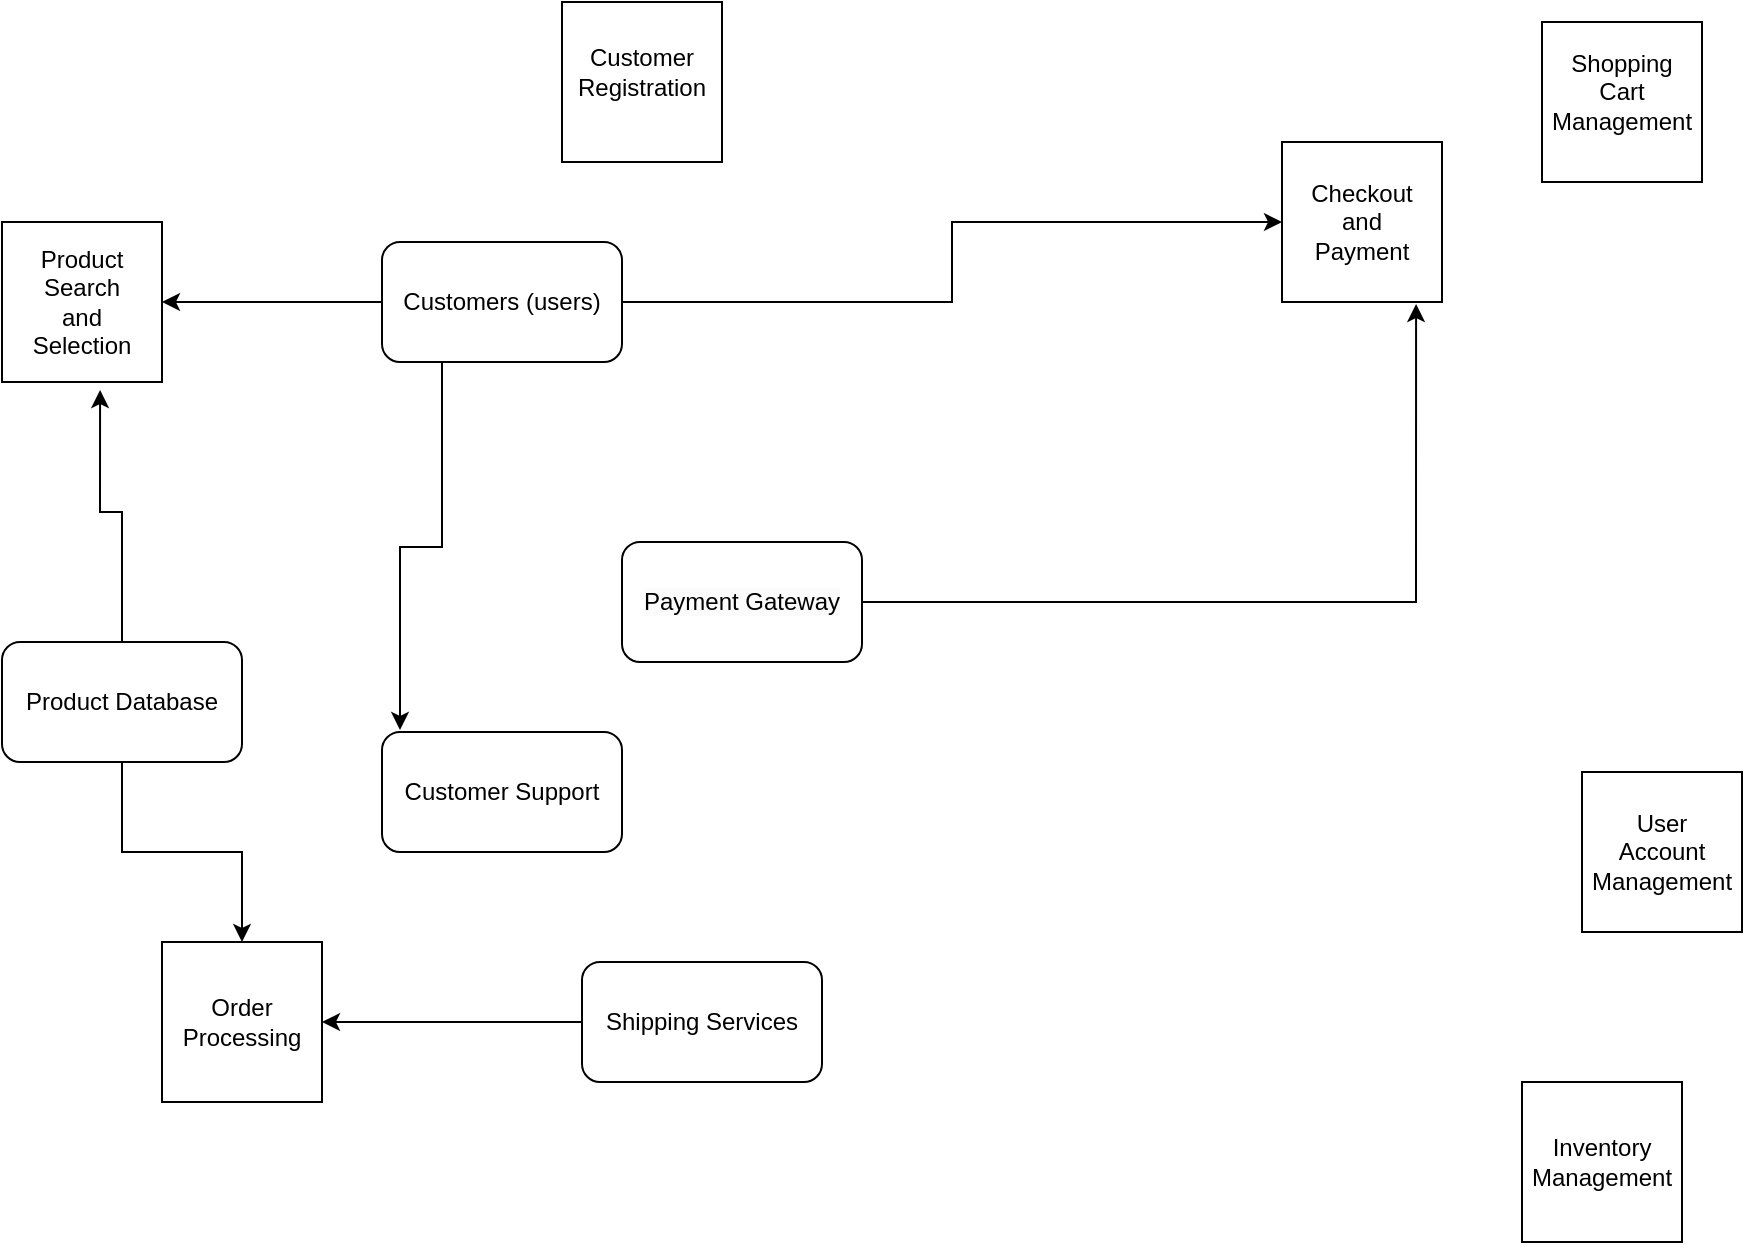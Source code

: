 <mxfile version="22.0.4" type="github">
  <diagram name="Page-1" id="5d7acffa-a066-3a61-03fe-96351882024d">
    <mxGraphModel dx="1980" dy="462" grid="1" gridSize="10" guides="1" tooltips="1" connect="1" arrows="1" fold="1" page="1" pageScale="1" pageWidth="1100" pageHeight="850" background="#ffffff" math="0" shadow="0">
      <root>
        <mxCell id="0" />
        <mxCell id="1" parent="0" />
        <mxCell id="1xyslzgkCpMe2rgCqbMj-1" value="" style="whiteSpace=wrap;html=1;aspect=fixed;" vertex="1" parent="1">
          <mxGeometry x="180" width="80" height="80" as="geometry" />
        </mxCell>
        <mxCell id="1xyslzgkCpMe2rgCqbMj-2" value="" style="whiteSpace=wrap;html=1;aspect=fixed;" vertex="1" parent="1">
          <mxGeometry x="690" y="385" width="80" height="80" as="geometry" />
        </mxCell>
        <mxCell id="1xyslzgkCpMe2rgCqbMj-3" value="" style="whiteSpace=wrap;html=1;aspect=fixed;" vertex="1" parent="1">
          <mxGeometry x="-20" y="470" width="80" height="80" as="geometry" />
        </mxCell>
        <mxCell id="1xyslzgkCpMe2rgCqbMj-4" value="" style="whiteSpace=wrap;html=1;aspect=fixed;" vertex="1" parent="1">
          <mxGeometry x="-100" y="110" width="80" height="80" as="geometry" />
        </mxCell>
        <mxCell id="1xyslzgkCpMe2rgCqbMj-5" value="" style="whiteSpace=wrap;html=1;aspect=fixed;" vertex="1" parent="1">
          <mxGeometry x="660" y="540" width="80" height="80" as="geometry" />
        </mxCell>
        <mxCell id="1xyslzgkCpMe2rgCqbMj-6" value="" style="whiteSpace=wrap;html=1;aspect=fixed;" vertex="1" parent="1">
          <mxGeometry x="670" y="10" width="80" height="80" as="geometry" />
        </mxCell>
        <mxCell id="1xyslzgkCpMe2rgCqbMj-7" value="" style="whiteSpace=wrap;html=1;aspect=fixed;" vertex="1" parent="1">
          <mxGeometry x="540" y="70" width="80" height="80" as="geometry" />
        </mxCell>
        <mxCell id="1xyslzgkCpMe2rgCqbMj-8" value="&lt;span style=&quot;color: rgb(0, 0, 0); font-family: Helvetica; font-size: 12px; font-style: normal; font-variant-ligatures: normal; font-variant-caps: normal; font-weight: 400; letter-spacing: normal; orphans: 2; text-align: center; text-indent: 0px; text-transform: none; widows: 2; word-spacing: 0px; -webkit-text-stroke-width: 0px; background-color: rgb(251, 251, 251); text-decoration-thickness: initial; text-decoration-style: initial; text-decoration-color: initial; float: none; display: inline !important;&quot;&gt;Payment Gateway&lt;/span&gt;" style="rounded=1;whiteSpace=wrap;html=1;" vertex="1" parent="1">
          <mxGeometry x="210" y="270" width="120" height="60" as="geometry" />
        </mxCell>
        <mxCell id="1xyslzgkCpMe2rgCqbMj-23" style="edgeStyle=orthogonalEdgeStyle;rounded=0;orthogonalLoop=1;jettySize=auto;html=1;entryX=1;entryY=0.5;entryDx=0;entryDy=0;" edge="1" parent="1" source="1xyslzgkCpMe2rgCqbMj-9" target="1xyslzgkCpMe2rgCqbMj-4">
          <mxGeometry relative="1" as="geometry" />
        </mxCell>
        <mxCell id="1xyslzgkCpMe2rgCqbMj-24" style="edgeStyle=orthogonalEdgeStyle;rounded=0;orthogonalLoop=1;jettySize=auto;html=1;entryX=0;entryY=0.5;entryDx=0;entryDy=0;" edge="1" parent="1" source="1xyslzgkCpMe2rgCqbMj-9" target="1xyslzgkCpMe2rgCqbMj-7">
          <mxGeometry relative="1" as="geometry" />
        </mxCell>
        <mxCell id="1xyslzgkCpMe2rgCqbMj-9" value="Customers (users)" style="rounded=1;whiteSpace=wrap;html=1;" vertex="1" parent="1">
          <mxGeometry x="90" y="120" width="120" height="60" as="geometry" />
        </mxCell>
        <mxCell id="1xyslzgkCpMe2rgCqbMj-10" value="Customer Support" style="rounded=1;whiteSpace=wrap;html=1;" vertex="1" parent="1">
          <mxGeometry x="90" y="365" width="120" height="60" as="geometry" />
        </mxCell>
        <mxCell id="1xyslzgkCpMe2rgCqbMj-35" style="edgeStyle=orthogonalEdgeStyle;rounded=0;orthogonalLoop=1;jettySize=auto;html=1;" edge="1" parent="1" source="1xyslzgkCpMe2rgCqbMj-11" target="1xyslzgkCpMe2rgCqbMj-3">
          <mxGeometry relative="1" as="geometry" />
        </mxCell>
        <mxCell id="1xyslzgkCpMe2rgCqbMj-11" value="Product Database" style="rounded=1;whiteSpace=wrap;html=1;" vertex="1" parent="1">
          <mxGeometry x="-100" y="320" width="120" height="60" as="geometry" />
        </mxCell>
        <mxCell id="1xyslzgkCpMe2rgCqbMj-36" style="edgeStyle=orthogonalEdgeStyle;rounded=0;orthogonalLoop=1;jettySize=auto;html=1;entryX=1;entryY=0.5;entryDx=0;entryDy=0;" edge="1" parent="1" source="1xyslzgkCpMe2rgCqbMj-12" target="1xyslzgkCpMe2rgCqbMj-3">
          <mxGeometry relative="1" as="geometry" />
        </mxCell>
        <mxCell id="1xyslzgkCpMe2rgCqbMj-12" value="Shipping Services" style="rounded=1;whiteSpace=wrap;html=1;" vertex="1" parent="1">
          <mxGeometry x="190" y="480" width="120" height="60" as="geometry" />
        </mxCell>
        <mxCell id="1xyslzgkCpMe2rgCqbMj-13" value="Customer Registration" style="text;html=1;strokeColor=none;fillColor=none;align=center;verticalAlign=middle;whiteSpace=wrap;rounded=0;" vertex="1" parent="1">
          <mxGeometry x="190" y="20" width="60" height="30" as="geometry" />
        </mxCell>
        <mxCell id="1xyslzgkCpMe2rgCqbMj-14" value="Product Search and Selection" style="text;html=1;strokeColor=none;fillColor=none;align=center;verticalAlign=middle;whiteSpace=wrap;rounded=0;" vertex="1" parent="1">
          <mxGeometry x="-90" y="135" width="60" height="30" as="geometry" />
        </mxCell>
        <mxCell id="1xyslzgkCpMe2rgCqbMj-15" value="Shopping Cart Management" style="text;html=1;strokeColor=none;fillColor=none;align=center;verticalAlign=middle;whiteSpace=wrap;rounded=0;" vertex="1" parent="1">
          <mxGeometry x="680" y="30" width="60" height="30" as="geometry" />
        </mxCell>
        <mxCell id="1xyslzgkCpMe2rgCqbMj-16" value="Checkout and Payment" style="text;html=1;strokeColor=none;fillColor=none;align=center;verticalAlign=middle;whiteSpace=wrap;rounded=0;" vertex="1" parent="1">
          <mxGeometry x="550" y="95" width="60" height="30" as="geometry" />
        </mxCell>
        <mxCell id="1xyslzgkCpMe2rgCqbMj-17" value="Order Processing" style="text;html=1;strokeColor=none;fillColor=none;align=center;verticalAlign=middle;whiteSpace=wrap;rounded=0;" vertex="1" parent="1">
          <mxGeometry x="-10" y="495" width="60" height="30" as="geometry" />
        </mxCell>
        <mxCell id="1xyslzgkCpMe2rgCqbMj-19" value="Inventory Management" style="text;html=1;strokeColor=none;fillColor=none;align=center;verticalAlign=middle;whiteSpace=wrap;rounded=0;" vertex="1" parent="1">
          <mxGeometry x="670" y="565" width="60" height="30" as="geometry" />
        </mxCell>
        <mxCell id="1xyslzgkCpMe2rgCqbMj-20" value="User Account Management" style="text;html=1;strokeColor=none;fillColor=none;align=center;verticalAlign=middle;whiteSpace=wrap;rounded=0;" vertex="1" parent="1">
          <mxGeometry x="700" y="410" width="60" height="30" as="geometry" />
        </mxCell>
        <mxCell id="1xyslzgkCpMe2rgCqbMj-31" style="edgeStyle=orthogonalEdgeStyle;rounded=0;orthogonalLoop=1;jettySize=auto;html=1;entryX=0.838;entryY=1.013;entryDx=0;entryDy=0;entryPerimeter=0;" edge="1" parent="1" source="1xyslzgkCpMe2rgCqbMj-8" target="1xyslzgkCpMe2rgCqbMj-7">
          <mxGeometry relative="1" as="geometry" />
        </mxCell>
        <mxCell id="1xyslzgkCpMe2rgCqbMj-32" style="edgeStyle=orthogonalEdgeStyle;rounded=0;orthogonalLoop=1;jettySize=auto;html=1;entryX=0.613;entryY=1.05;entryDx=0;entryDy=0;entryPerimeter=0;" edge="1" parent="1" source="1xyslzgkCpMe2rgCqbMj-11" target="1xyslzgkCpMe2rgCqbMj-4">
          <mxGeometry relative="1" as="geometry" />
        </mxCell>
        <mxCell id="1xyslzgkCpMe2rgCqbMj-34" style="edgeStyle=orthogonalEdgeStyle;rounded=0;orthogonalLoop=1;jettySize=auto;html=1;exitX=0.25;exitY=1;exitDx=0;exitDy=0;entryX=0.075;entryY=-0.017;entryDx=0;entryDy=0;entryPerimeter=0;" edge="1" parent="1" source="1xyslzgkCpMe2rgCqbMj-9" target="1xyslzgkCpMe2rgCqbMj-10">
          <mxGeometry relative="1" as="geometry" />
        </mxCell>
      </root>
    </mxGraphModel>
  </diagram>
</mxfile>
